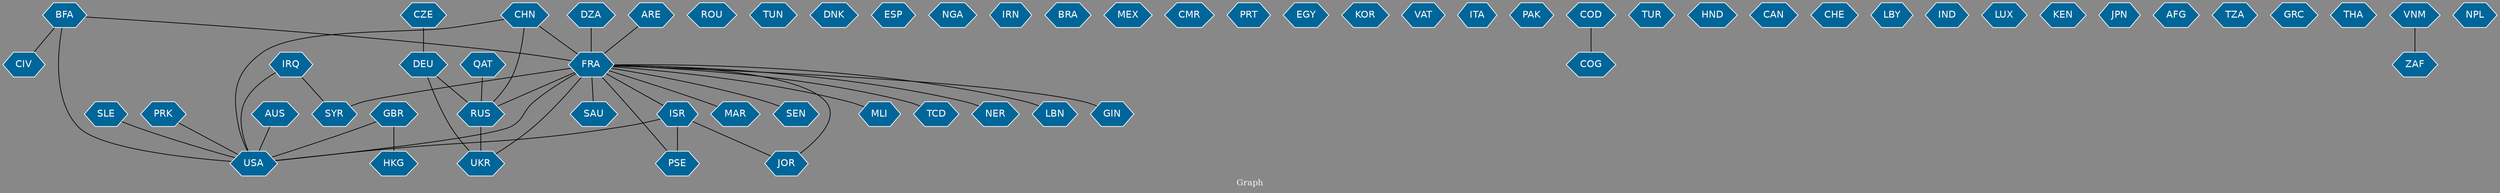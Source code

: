 // Countries together in item graph
graph {
	graph [bgcolor="#888888" fontcolor=white fontsize=12 label="Graph" outputorder=edgesfirst overlap=prism]
	node [color=white fillcolor="#006699" fontcolor=white fontname=Helvetica shape=hexagon style=filled]
	edge [arrowhead=open color=black fontcolor=white fontname=Courier fontsize=12]
		ISR [label=ISR]
		USA [label=USA]
		DEU [label=DEU]
		BFA [label=BFA]
		JOR [label=JOR]
		RUS [label=RUS]
		QAT [label=QAT]
		FRA [label=FRA]
		ROU [label=ROU]
		TUN [label=TUN]
		DNK [label=DNK]
		UKR [label=UKR]
		PRK [label=PRK]
		ESP [label=ESP]
		NGA [label=NGA]
		IRN [label=IRN]
		DZA [label=DZA]
		IRQ [label=IRQ]
		PSE [label=PSE]
		BRA [label=BRA]
		MEX [label=MEX]
		CMR [label=CMR]
		GBR [label=GBR]
		SYR [label=SYR]
		PRT [label=PRT]
		EGY [label=EGY]
		MAR [label=MAR]
		SEN [label=SEN]
		KOR [label=KOR]
		MLI [label=MLI]
		VAT [label=VAT]
		CZE [label=CZE]
		ITA [label=ITA]
		PAK [label=PAK]
		COD [label=COD]
		COG [label=COG]
		TUR [label=TUR]
		HND [label=HND]
		HKG [label=HKG]
		CAN [label=CAN]
		TCD [label=TCD]
		CHE [label=CHE]
		LBY [label=LBY]
		CIV [label=CIV]
		CHN [label=CHN]
		IND [label=IND]
		LUX [label=LUX]
		AUS [label=AUS]
		KEN [label=KEN]
		JPN [label=JPN]
		AFG [label=AFG]
		SLE [label=SLE]
		TZA [label=TZA]
		NER [label=NER]
		GRC [label=GRC]
		THA [label=THA]
		LBN [label=LBN]
		GIN [label=GIN]
		ARE [label=ARE]
		ZAF [label=ZAF]
		VNM [label=VNM]
		NPL [label=NPL]
		SAU [label=SAU]
			FRA -- USA [weight=2]
			DEU -- UKR [weight=1]
			ISR -- PSE [weight=8]
			ISR -- JOR [weight=1]
			DEU -- RUS [weight=1]
			CHN -- USA [weight=1]
			BFA -- USA [weight=1]
			AUS -- USA [weight=2]
			FRA -- SEN [weight=3]
			IRQ -- USA [weight=1]
			FRA -- NER [weight=1]
			BFA -- CIV [weight=1]
			SLE -- USA [weight=1]
			GBR -- HKG [weight=2]
			FRA -- MAR [weight=2]
			BFA -- FRA [weight=1]
			DZA -- FRA [weight=4]
			FRA -- SYR [weight=2]
			FRA -- TCD [weight=1]
			QAT -- RUS [weight=1]
			CHN -- RUS [weight=1]
			FRA -- SAU [weight=1]
			RUS -- UKR [weight=11]
			IRQ -- SYR [weight=1]
			FRA -- RUS [weight=7]
			FRA -- JOR [weight=1]
			FRA -- PSE [weight=1]
			CHN -- FRA [weight=1]
			ISR -- USA [weight=1]
			VNM -- ZAF [weight=1]
			FRA -- ISR [weight=1]
			COD -- COG [weight=1]
			FRA -- MLI [weight=2]
			PRK -- USA [weight=2]
			FRA -- LBN [weight=1]
			FRA -- UKR [weight=2]
			CZE -- DEU [weight=1]
			GBR -- USA [weight=1]
			FRA -- GIN [weight=1]
			ARE -- FRA [weight=1]
}